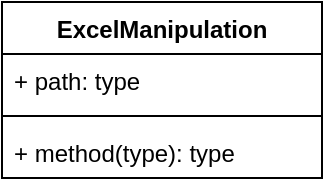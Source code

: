 <mxfile>
    <diagram id="pvWAJ8nlHvZoQMCfwGxO" name="Page-1">
        <mxGraphModel dx="860" dy="379" grid="1" gridSize="10" guides="1" tooltips="1" connect="1" arrows="1" fold="1" page="1" pageScale="1" pageWidth="850" pageHeight="1100" math="0" shadow="0">
            <root>
                <mxCell id="0"/>
                <mxCell id="1" parent="0"/>
                <mxCell id="wcIOKsvVGP52Rn1BRWFJ-5" value="ExcelManipulation" style="swimlane;fontStyle=1;align=center;verticalAlign=top;childLayout=stackLayout;horizontal=1;startSize=26;horizontalStack=0;resizeParent=1;resizeParentMax=0;resizeLast=0;collapsible=1;marginBottom=0;" vertex="1" parent="1">
                    <mxGeometry x="390" y="80" width="160" height="88" as="geometry"/>
                </mxCell>
                <mxCell id="wcIOKsvVGP52Rn1BRWFJ-6" value="+ path: type" style="text;strokeColor=none;fillColor=none;align=left;verticalAlign=top;spacingLeft=4;spacingRight=4;overflow=hidden;rotatable=0;points=[[0,0.5],[1,0.5]];portConstraint=eastwest;" vertex="1" parent="wcIOKsvVGP52Rn1BRWFJ-5">
                    <mxGeometry y="26" width="160" height="26" as="geometry"/>
                </mxCell>
                <mxCell id="wcIOKsvVGP52Rn1BRWFJ-7" value="" style="line;strokeWidth=1;fillColor=none;align=left;verticalAlign=middle;spacingTop=-1;spacingLeft=3;spacingRight=3;rotatable=0;labelPosition=right;points=[];portConstraint=eastwest;" vertex="1" parent="wcIOKsvVGP52Rn1BRWFJ-5">
                    <mxGeometry y="52" width="160" height="10" as="geometry"/>
                </mxCell>
                <mxCell id="wcIOKsvVGP52Rn1BRWFJ-8" value="+ method(type): type" style="text;strokeColor=none;fillColor=none;align=left;verticalAlign=top;spacingLeft=4;spacingRight=4;overflow=hidden;rotatable=0;points=[[0,0.5],[1,0.5]];portConstraint=eastwest;" vertex="1" parent="wcIOKsvVGP52Rn1BRWFJ-5">
                    <mxGeometry y="62" width="160" height="26" as="geometry"/>
                </mxCell>
            </root>
        </mxGraphModel>
    </diagram>
</mxfile>